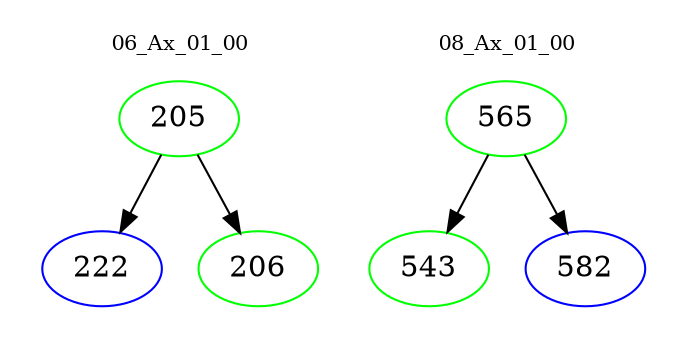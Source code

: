 digraph{
subgraph cluster_0 {
color = white
label = "06_Ax_01_00";
fontsize=10;
T0_205 [label="205", color="green"]
T0_205 -> T0_222 [color="black"]
T0_222 [label="222", color="blue"]
T0_205 -> T0_206 [color="black"]
T0_206 [label="206", color="green"]
}
subgraph cluster_1 {
color = white
label = "08_Ax_01_00";
fontsize=10;
T1_565 [label="565", color="green"]
T1_565 -> T1_543 [color="black"]
T1_543 [label="543", color="green"]
T1_565 -> T1_582 [color="black"]
T1_582 [label="582", color="blue"]
}
}
